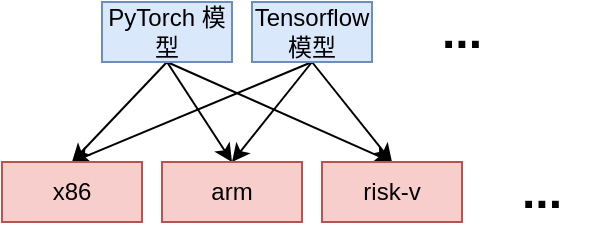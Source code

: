 <mxfile version="20.6.0" type="github" pages="2">
  <diagram id="W3gosLc9l-HY5uNlvlV2" name="no_ir">
    <mxGraphModel dx="1426" dy="769" grid="1" gridSize="10" guides="1" tooltips="1" connect="1" arrows="1" fold="1" page="1" pageScale="1" pageWidth="827" pageHeight="1169" math="0" shadow="0">
      <root>
        <mxCell id="0" />
        <mxCell id="1" parent="0" />
        <mxCell id="oHjlamjH8M_cLfW_BMTL-10" style="rounded=0;orthogonalLoop=1;jettySize=auto;html=1;exitX=0.5;exitY=1;exitDx=0;exitDy=0;entryX=0.5;entryY=0;entryDx=0;entryDy=0;fontSize=24;" edge="1" parent="1" source="oHjlamjH8M_cLfW_BMTL-1" target="oHjlamjH8M_cLfW_BMTL-4">
          <mxGeometry relative="1" as="geometry" />
        </mxCell>
        <mxCell id="oHjlamjH8M_cLfW_BMTL-11" style="edgeStyle=none;rounded=0;orthogonalLoop=1;jettySize=auto;html=1;exitX=0.5;exitY=1;exitDx=0;exitDy=0;entryX=0.5;entryY=0;entryDx=0;entryDy=0;fontSize=24;" edge="1" parent="1" source="oHjlamjH8M_cLfW_BMTL-1" target="oHjlamjH8M_cLfW_BMTL-5">
          <mxGeometry relative="1" as="geometry" />
        </mxCell>
        <mxCell id="oHjlamjH8M_cLfW_BMTL-12" style="edgeStyle=none;rounded=0;orthogonalLoop=1;jettySize=auto;html=1;exitX=0.5;exitY=1;exitDx=0;exitDy=0;entryX=0.5;entryY=0;entryDx=0;entryDy=0;fontSize=24;" edge="1" parent="1" source="oHjlamjH8M_cLfW_BMTL-1" target="oHjlamjH8M_cLfW_BMTL-6">
          <mxGeometry relative="1" as="geometry" />
        </mxCell>
        <mxCell id="oHjlamjH8M_cLfW_BMTL-1" value="PyTorch 模型" style="rounded=0;whiteSpace=wrap;html=1;fillColor=#dae8fc;strokeColor=#6c8ebf;" vertex="1" parent="1">
          <mxGeometry x="80" y="40" width="65" height="30" as="geometry" />
        </mxCell>
        <mxCell id="oHjlamjH8M_cLfW_BMTL-13" style="edgeStyle=none;rounded=0;orthogonalLoop=1;jettySize=auto;html=1;exitX=0.5;exitY=1;exitDx=0;exitDy=0;entryX=0.5;entryY=0;entryDx=0;entryDy=0;fontSize=24;" edge="1" parent="1" source="oHjlamjH8M_cLfW_BMTL-2" target="oHjlamjH8M_cLfW_BMTL-4">
          <mxGeometry relative="1" as="geometry" />
        </mxCell>
        <mxCell id="oHjlamjH8M_cLfW_BMTL-14" style="edgeStyle=none;rounded=0;orthogonalLoop=1;jettySize=auto;html=1;exitX=0.5;exitY=1;exitDx=0;exitDy=0;entryX=0.5;entryY=0;entryDx=0;entryDy=0;fontSize=24;" edge="1" parent="1" source="oHjlamjH8M_cLfW_BMTL-2" target="oHjlamjH8M_cLfW_BMTL-5">
          <mxGeometry relative="1" as="geometry" />
        </mxCell>
        <mxCell id="oHjlamjH8M_cLfW_BMTL-15" style="edgeStyle=none;rounded=0;orthogonalLoop=1;jettySize=auto;html=1;exitX=0.5;exitY=1;exitDx=0;exitDy=0;entryX=0.5;entryY=0;entryDx=0;entryDy=0;fontSize=24;" edge="1" parent="1" source="oHjlamjH8M_cLfW_BMTL-2" target="oHjlamjH8M_cLfW_BMTL-6">
          <mxGeometry relative="1" as="geometry" />
        </mxCell>
        <mxCell id="oHjlamjH8M_cLfW_BMTL-2" value="Tensorflow 模型" style="rounded=0;whiteSpace=wrap;html=1;fillColor=#dae8fc;strokeColor=#6c8ebf;" vertex="1" parent="1">
          <mxGeometry x="155" y="40" width="60" height="30" as="geometry" />
        </mxCell>
        <mxCell id="oHjlamjH8M_cLfW_BMTL-4" value="x86" style="rounded=0;whiteSpace=wrap;html=1;fillColor=#f8cecc;strokeColor=#b85450;" vertex="1" parent="1">
          <mxGeometry x="30" y="120" width="70" height="30" as="geometry" />
        </mxCell>
        <mxCell id="oHjlamjH8M_cLfW_BMTL-5" value="arm" style="rounded=0;whiteSpace=wrap;html=1;fillColor=#f8cecc;strokeColor=#b85450;" vertex="1" parent="1">
          <mxGeometry x="110" y="120" width="70" height="30" as="geometry" />
        </mxCell>
        <mxCell id="oHjlamjH8M_cLfW_BMTL-6" value="risk-v" style="rounded=0;whiteSpace=wrap;html=1;fillColor=#f8cecc;strokeColor=#b85450;" vertex="1" parent="1">
          <mxGeometry x="190" y="120" width="70" height="30" as="geometry" />
        </mxCell>
        <mxCell id="oHjlamjH8M_cLfW_BMTL-8" value="..." style="text;html=1;strokeColor=none;fillColor=none;align=center;verticalAlign=middle;whiteSpace=wrap;rounded=0;fontStyle=1;fontSize=24;labelPosition=center;verticalLabelPosition=middle;labelBackgroundColor=none;" vertex="1" parent="1">
          <mxGeometry x="230" y="40" width="60" height="30" as="geometry" />
        </mxCell>
        <mxCell id="oHjlamjH8M_cLfW_BMTL-9" value="..." style="text;html=1;strokeColor=none;fillColor=none;align=center;verticalAlign=middle;whiteSpace=wrap;rounded=0;fontStyle=1;fontSize=24;labelPosition=center;verticalLabelPosition=middle;labelBackgroundColor=none;" vertex="1" parent="1">
          <mxGeometry x="270" y="120" width="60" height="30" as="geometry" />
        </mxCell>
      </root>
    </mxGraphModel>
  </diagram>
  <diagram id="rgqBjz2O1YDZ00OZWg2j" name="with_ir">
    <mxGraphModel dx="1426" dy="769" grid="1" gridSize="10" guides="1" tooltips="1" connect="1" arrows="1" fold="1" page="1" pageScale="1" pageWidth="827" pageHeight="1169" math="0" shadow="0">
      <root>
        <mxCell id="0" />
        <mxCell id="1" parent="0" />
        <mxCell id="utbv1FsiMFfkLUXEowoS-16" style="edgeStyle=none;rounded=0;orthogonalLoop=1;jettySize=auto;html=1;exitX=0.5;exitY=1;exitDx=0;exitDy=0;entryX=0.5;entryY=0;entryDx=0;entryDy=0;fontSize=24;" edge="1" parent="1" source="utbv1FsiMFfkLUXEowoS-4" target="utbv1FsiMFfkLUXEowoS-15">
          <mxGeometry relative="1" as="geometry" />
        </mxCell>
        <mxCell id="utbv1FsiMFfkLUXEowoS-4" value="PyTorch 模型" style="rounded=0;whiteSpace=wrap;html=1;fillColor=#dae8fc;strokeColor=#6c8ebf;" vertex="1" parent="1">
          <mxGeometry x="80" y="40" width="65" height="30" as="geometry" />
        </mxCell>
        <mxCell id="utbv1FsiMFfkLUXEowoS-19" style="edgeStyle=none;rounded=0;orthogonalLoop=1;jettySize=auto;html=1;exitX=0.5;exitY=1;exitDx=0;exitDy=0;entryX=0.5;entryY=0;entryDx=0;entryDy=0;fontSize=24;" edge="1" parent="1" source="utbv1FsiMFfkLUXEowoS-8" target="utbv1FsiMFfkLUXEowoS-15">
          <mxGeometry relative="1" as="geometry" />
        </mxCell>
        <mxCell id="utbv1FsiMFfkLUXEowoS-8" value="Tensorflow 模型" style="rounded=0;whiteSpace=wrap;html=1;fillColor=#dae8fc;strokeColor=#6c8ebf;" vertex="1" parent="1">
          <mxGeometry x="155" y="40" width="60" height="30" as="geometry" />
        </mxCell>
        <mxCell id="utbv1FsiMFfkLUXEowoS-9" value="x86" style="rounded=0;whiteSpace=wrap;html=1;fillColor=#f8cecc;strokeColor=#b85450;" vertex="1" parent="1">
          <mxGeometry x="30" y="200" width="70" height="30" as="geometry" />
        </mxCell>
        <mxCell id="utbv1FsiMFfkLUXEowoS-10" value="arm" style="rounded=0;whiteSpace=wrap;html=1;fillColor=#f8cecc;strokeColor=#b85450;" vertex="1" parent="1">
          <mxGeometry x="110" y="200" width="70" height="30" as="geometry" />
        </mxCell>
        <mxCell id="utbv1FsiMFfkLUXEowoS-11" value="risk-v" style="rounded=0;whiteSpace=wrap;html=1;fillColor=#f8cecc;strokeColor=#b85450;" vertex="1" parent="1">
          <mxGeometry x="190" y="200" width="70" height="30" as="geometry" />
        </mxCell>
        <mxCell id="utbv1FsiMFfkLUXEowoS-12" value="..." style="text;html=1;strokeColor=none;fillColor=none;align=center;verticalAlign=middle;whiteSpace=wrap;rounded=0;fontStyle=1;fontSize=24;labelPosition=center;verticalLabelPosition=middle;labelBackgroundColor=none;" vertex="1" parent="1">
          <mxGeometry x="230" y="40" width="60" height="30" as="geometry" />
        </mxCell>
        <mxCell id="utbv1FsiMFfkLUXEowoS-13" value="..." style="text;html=1;strokeColor=none;fillColor=none;align=center;verticalAlign=middle;whiteSpace=wrap;rounded=0;fontStyle=1;fontSize=24;labelPosition=center;verticalLabelPosition=middle;labelBackgroundColor=none;" vertex="1" parent="1">
          <mxGeometry x="270" y="200" width="60" height="30" as="geometry" />
        </mxCell>
        <mxCell id="utbv1FsiMFfkLUXEowoS-15" value="ONNX中间表示" style="rounded=0;whiteSpace=wrap;html=1;fillColor=#fff2cc;strokeColor=#d6b656;" vertex="1" parent="1">
          <mxGeometry x="110" y="120" width="70" height="30" as="geometry" />
        </mxCell>
      </root>
    </mxGraphModel>
  </diagram>
</mxfile>
